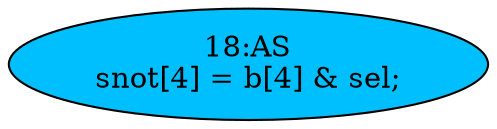 strict digraph "" {
	node [label="\N"];
	"18:AS"	[ast="<pyverilog.vparser.ast.Assign object at 0x7f0043ab4810>",
		def_var="['snot']",
		fillcolor=deepskyblue,
		label="18:AS
snot[4] = b[4] & sel;",
		statements="[]",
		style=filled,
		typ=Assign,
		use_var="['b', 'sel']"];
}
